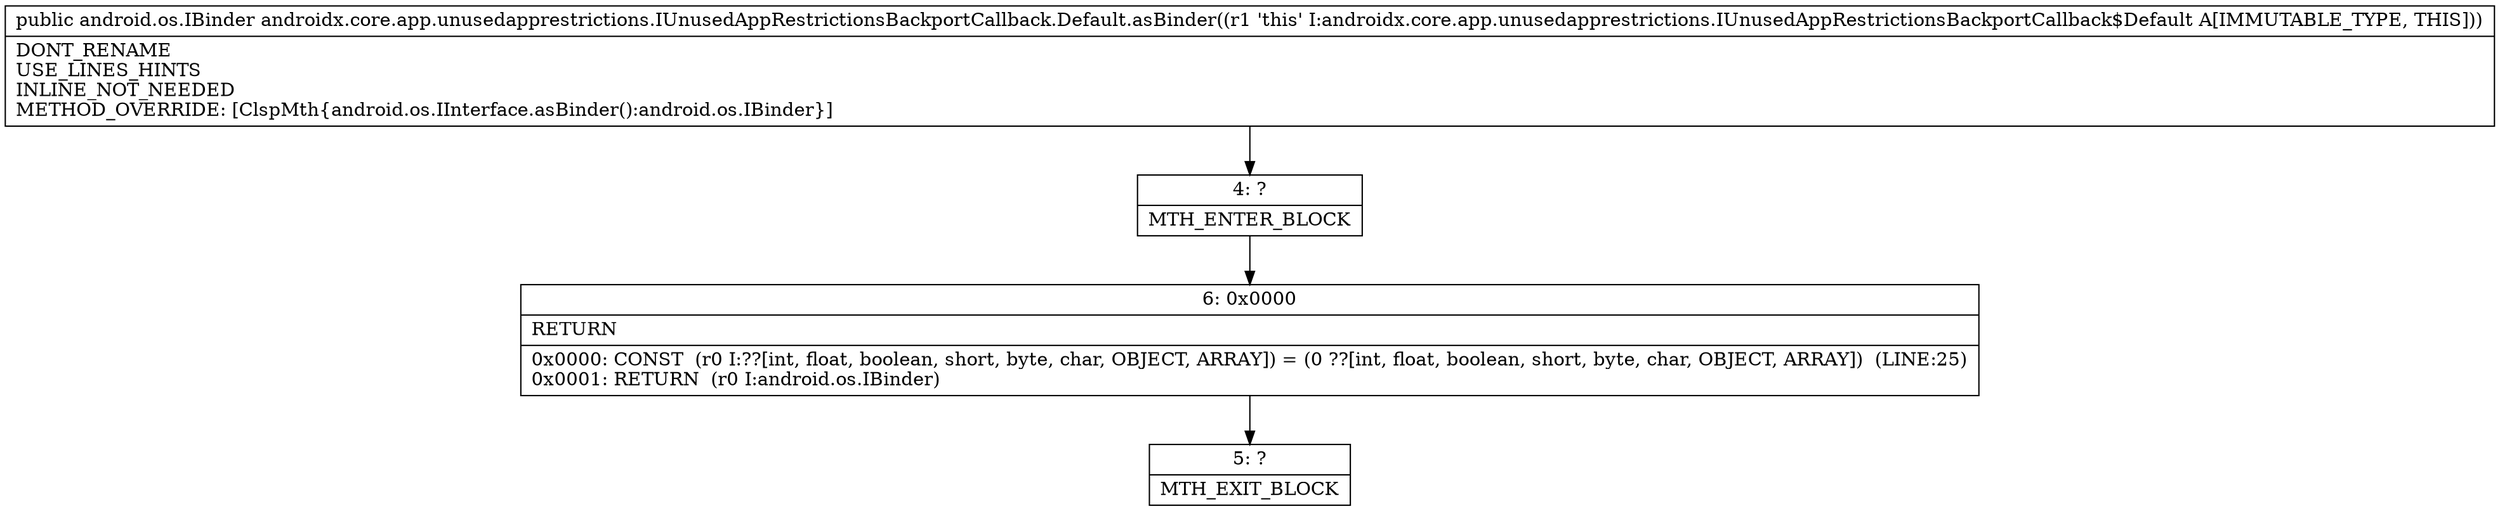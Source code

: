 digraph "CFG forandroidx.core.app.unusedapprestrictions.IUnusedAppRestrictionsBackportCallback.Default.asBinder()Landroid\/os\/IBinder;" {
Node_4 [shape=record,label="{4\:\ ?|MTH_ENTER_BLOCK\l}"];
Node_6 [shape=record,label="{6\:\ 0x0000|RETURN\l|0x0000: CONST  (r0 I:??[int, float, boolean, short, byte, char, OBJECT, ARRAY]) = (0 ??[int, float, boolean, short, byte, char, OBJECT, ARRAY])  (LINE:25)\l0x0001: RETURN  (r0 I:android.os.IBinder) \l}"];
Node_5 [shape=record,label="{5\:\ ?|MTH_EXIT_BLOCK\l}"];
MethodNode[shape=record,label="{public android.os.IBinder androidx.core.app.unusedapprestrictions.IUnusedAppRestrictionsBackportCallback.Default.asBinder((r1 'this' I:androidx.core.app.unusedapprestrictions.IUnusedAppRestrictionsBackportCallback$Default A[IMMUTABLE_TYPE, THIS]))  | DONT_RENAME\lUSE_LINES_HINTS\lINLINE_NOT_NEEDED\lMETHOD_OVERRIDE: [ClspMth\{android.os.IInterface.asBinder():android.os.IBinder\}]\l}"];
MethodNode -> Node_4;Node_4 -> Node_6;
Node_6 -> Node_5;
}

